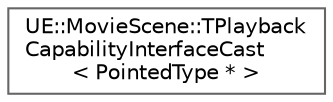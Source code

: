 digraph "Graphical Class Hierarchy"
{
 // INTERACTIVE_SVG=YES
 // LATEX_PDF_SIZE
  bgcolor="transparent";
  edge [fontname=Helvetica,fontsize=10,labelfontname=Helvetica,labelfontsize=10];
  node [fontname=Helvetica,fontsize=10,shape=box,height=0.2,width=0.4];
  rankdir="LR";
  Node0 [id="Node000000",label="UE::MovieScene::TPlayback\lCapabilityInterfaceCast\l\< PointedType * \>",height=0.2,width=0.4,color="grey40", fillcolor="white", style="filled",URL="$d6/d3c/structUE_1_1MovieScene_1_1TPlaybackCapabilityInterfaceCast_3_01PointedType_01_5_01_4.html",tooltip=" "];
}

